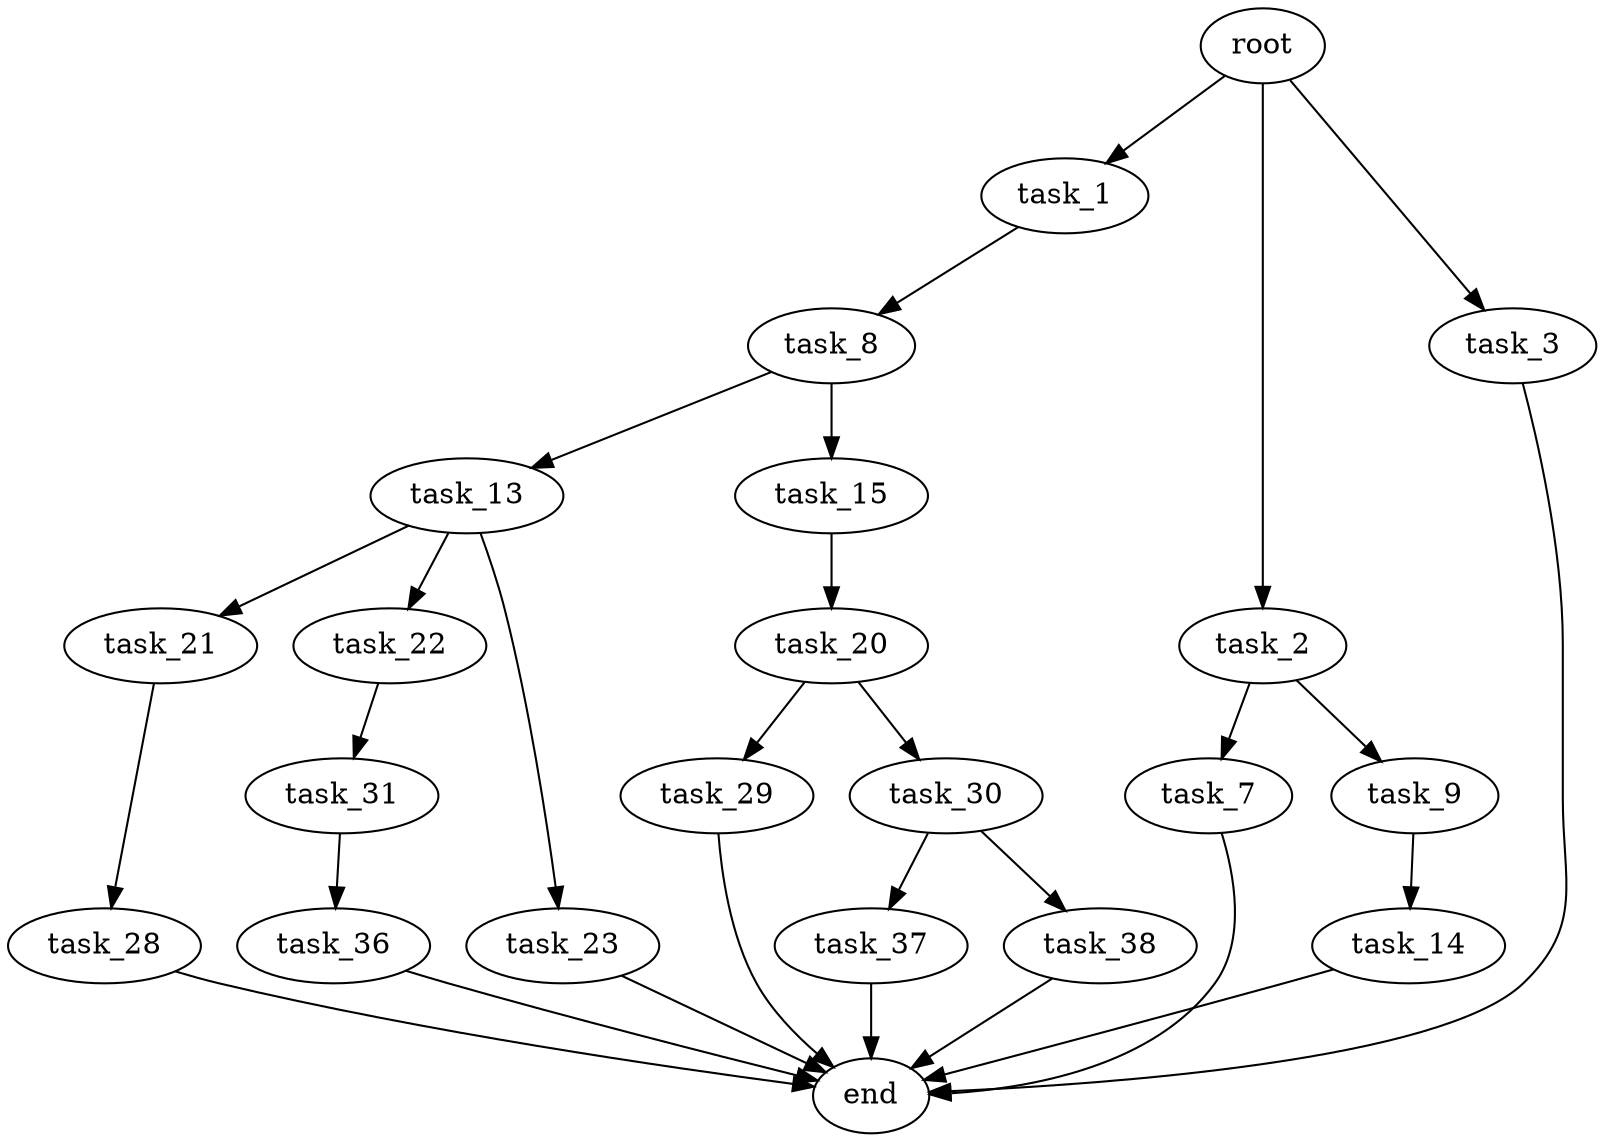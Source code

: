 digraph G {
  root [size="0.000000"];
  task_1 [size="22259877094.000000"];
  task_2 [size="4097954270.000000"];
  task_3 [size="225959854969.000000"];
  task_7 [size="2121578201.000000"];
  task_8 [size="807279255653.000000"];
  task_9 [size="28991029248.000000"];
  task_13 [size="15876541519.000000"];
  task_14 [size="20498459985.000000"];
  task_15 [size="13033527397.000000"];
  task_20 [size="1845184008.000000"];
  task_21 [size="683552946836.000000"];
  task_22 [size="17055910490.000000"];
  task_23 [size="29124572906.000000"];
  task_28 [size="188026302709.000000"];
  task_29 [size="4851474874.000000"];
  task_30 [size="782757789696.000000"];
  task_31 [size="11619033507.000000"];
  task_36 [size="384528376909.000000"];
  task_37 [size="769402890675.000000"];
  task_38 [size="368293445632.000000"];
  end [size="0.000000"];

  root -> task_1 [size="1.000000"];
  root -> task_2 [size="1.000000"];
  root -> task_3 [size="1.000000"];
  task_1 -> task_8 [size="536870912.000000"];
  task_2 -> task_7 [size="75497472.000000"];
  task_2 -> task_9 [size="75497472.000000"];
  task_3 -> end [size="1.000000"];
  task_7 -> end [size="1.000000"];
  task_8 -> task_13 [size="838860800.000000"];
  task_8 -> task_15 [size="838860800.000000"];
  task_9 -> task_14 [size="75497472.000000"];
  task_13 -> task_21 [size="536870912.000000"];
  task_13 -> task_22 [size="536870912.000000"];
  task_13 -> task_23 [size="536870912.000000"];
  task_14 -> end [size="1.000000"];
  task_15 -> task_20 [size="838860800.000000"];
  task_20 -> task_29 [size="33554432.000000"];
  task_20 -> task_30 [size="33554432.000000"];
  task_21 -> task_28 [size="536870912.000000"];
  task_22 -> task_31 [size="301989888.000000"];
  task_23 -> end [size="1.000000"];
  task_28 -> end [size="1.000000"];
  task_29 -> end [size="1.000000"];
  task_30 -> task_37 [size="679477248.000000"];
  task_30 -> task_38 [size="679477248.000000"];
  task_31 -> task_36 [size="33554432.000000"];
  task_36 -> end [size="1.000000"];
  task_37 -> end [size="1.000000"];
  task_38 -> end [size="1.000000"];
}
